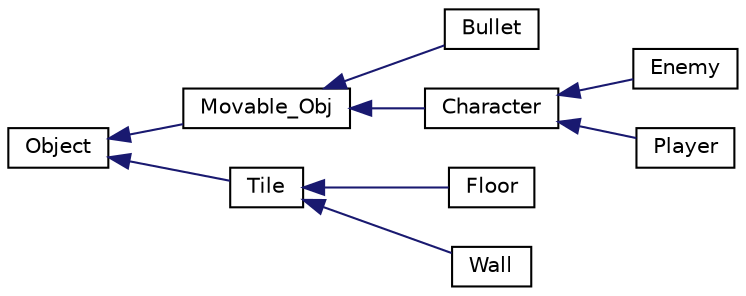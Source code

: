 digraph "Graphical Class Hierarchy"
{
  edge [fontname="Helvetica",fontsize="10",labelfontname="Helvetica",labelfontsize="10"];
  node [fontname="Helvetica",fontsize="10",shape=record];
  rankdir="LR";
  Node0 [label="Object",height=0.2,width=0.4,color="black", fillcolor="white", style="filled",URL="$classObject.html"];
  Node0 -> Node1 [dir="back",color="midnightblue",fontsize="10",style="solid",fontname="Helvetica"];
  Node1 [label="Movable_Obj",height=0.2,width=0.4,color="black", fillcolor="white", style="filled",URL="$classMovable__Obj.html"];
  Node1 -> Node2 [dir="back",color="midnightblue",fontsize="10",style="solid",fontname="Helvetica"];
  Node2 [label="Bullet",height=0.2,width=0.4,color="black", fillcolor="white", style="filled",URL="$classBullet.html"];
  Node1 -> Node3 [dir="back",color="midnightblue",fontsize="10",style="solid",fontname="Helvetica"];
  Node3 [label="Character",height=0.2,width=0.4,color="black", fillcolor="white", style="filled",URL="$classCharacter.html"];
  Node3 -> Node4 [dir="back",color="midnightblue",fontsize="10",style="solid",fontname="Helvetica"];
  Node4 [label="Enemy",height=0.2,width=0.4,color="black", fillcolor="white", style="filled",URL="$classEnemy.html"];
  Node3 -> Node5 [dir="back",color="midnightblue",fontsize="10",style="solid",fontname="Helvetica"];
  Node5 [label="Player",height=0.2,width=0.4,color="black", fillcolor="white", style="filled",URL="$classPlayer.html"];
  Node0 -> Node6 [dir="back",color="midnightblue",fontsize="10",style="solid",fontname="Helvetica"];
  Node6 [label="Tile",height=0.2,width=0.4,color="black", fillcolor="white", style="filled",URL="$classTile.html"];
  Node6 -> Node7 [dir="back",color="midnightblue",fontsize="10",style="solid",fontname="Helvetica"];
  Node7 [label="Floor",height=0.2,width=0.4,color="black", fillcolor="white", style="filled",URL="$classFloor.html"];
  Node6 -> Node8 [dir="back",color="midnightblue",fontsize="10",style="solid",fontname="Helvetica"];
  Node8 [label="Wall",height=0.2,width=0.4,color="black", fillcolor="white", style="filled",URL="$classWall.html"];
}
